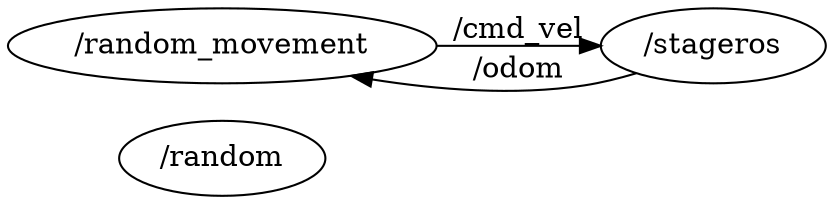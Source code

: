 digraph graphname {
	graph [bb="0,0,393.27,90",
		compound=True,
		rank=same,
		rankdir=LR,
		ranksep=0.2
	];
	node [label="\N"];
	n___random	 [URL=__random,
		height=0.5,
		label="/random",
		pos="102.69,18",
		shape=ellipse,
		tooltip="/random",
		width=1.3721];
	n___random_movement	 [URL=__random_movement,
		height=0.5,
		label="/random_movement",
		pos="102.69,72",
		shape=ellipse,
		tooltip="/random_movement",
		width=2.8525];
	n___stageros	 [URL=__stageros,
		height=0.5,
		label="/stageros",
		pos="339.33,72",
		shape=ellipse,
		tooltip="/stageros",
		width=1.4985];
	n___random_movement -> n___stageros	 [URL=topic_3A__cmd_vel,
		label="/cmd_vel",
		lp="245.38,79.5",
		penwidth=1,
		pos="e,285.23,72 205.58,72 229.18,72 253.62,72 275,72"];
	n___stageros -> n___random_movement	 [URL=topic_3A__odom,
		label="/odom",
		lp="245.38,60.5",
		penwidth=1,
		pos="e,164.54,57.61 302.33,58.813 294.23,56.4 285.6,54.251 277.38,53 243.69,47.87 206.12,50.902 174.56,55.919"];
}
